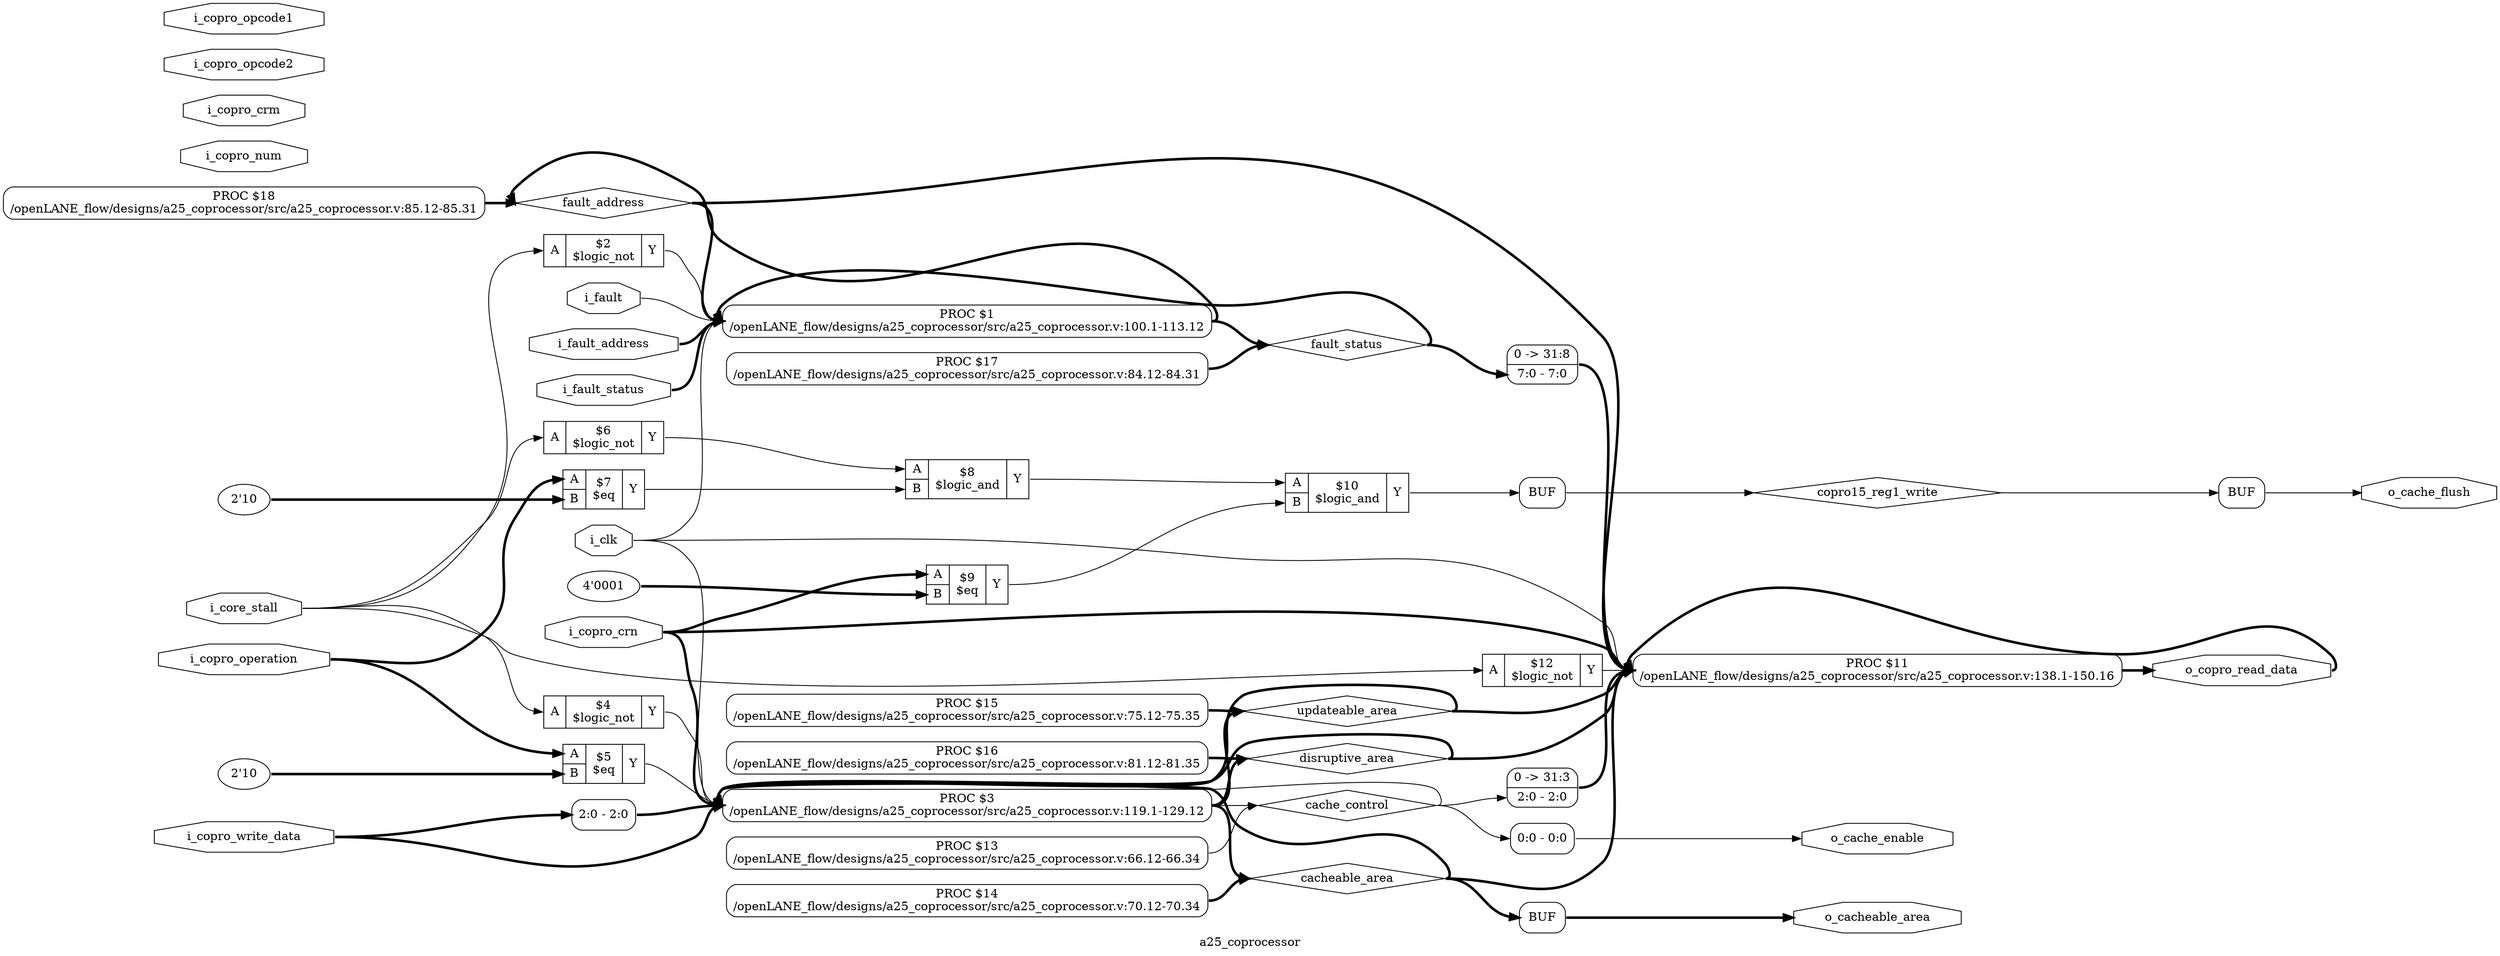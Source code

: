 digraph "a25_coprocessor" {
label="a25_coprocessor";
rankdir="LR";
remincross=true;
n23 [ shape=diamond, label="copro15_reg1_write", color="black", fontcolor="black" ];
n24 [ shape=diamond, label="fault_address", color="black", fontcolor="black" ];
n25 [ shape=diamond, label="fault_status", color="black", fontcolor="black" ];
n26 [ shape=diamond, label="disruptive_area", color="black", fontcolor="black" ];
n27 [ shape=diamond, label="updateable_area", color="black", fontcolor="black" ];
n28 [ shape=diamond, label="cacheable_area", color="black", fontcolor="black" ];
n29 [ shape=diamond, label="cache_control", color="black", fontcolor="black" ];
n30 [ shape=octagon, label="o_cacheable_area", color="black", fontcolor="black" ];
n31 [ shape=octagon, label="o_cache_flush", color="black", fontcolor="black" ];
n32 [ shape=octagon, label="o_cache_enable", color="black", fontcolor="black" ];
n33 [ shape=octagon, label="o_copro_read_data", color="black", fontcolor="black" ];
n34 [ shape=octagon, label="i_fault_address", color="black", fontcolor="black" ];
n35 [ shape=octagon, label="i_fault_status", color="black", fontcolor="black" ];
n36 [ shape=octagon, label="i_fault", color="black", fontcolor="black" ];
n37 [ shape=octagon, label="i_copro_write_data", color="black", fontcolor="black" ];
n38 [ shape=octagon, label="i_copro_operation", color="black", fontcolor="black" ];
n39 [ shape=octagon, label="i_copro_num", color="black", fontcolor="black" ];
n40 [ shape=octagon, label="i_copro_crm", color="black", fontcolor="black" ];
n41 [ shape=octagon, label="i_copro_crn", color="black", fontcolor="black" ];
n42 [ shape=octagon, label="i_copro_opcode2", color="black", fontcolor="black" ];
n43 [ shape=octagon, label="i_copro_opcode1", color="black", fontcolor="black" ];
n44 [ shape=octagon, label="i_core_stall", color="black", fontcolor="black" ];
n45 [ shape=octagon, label="i_clk", color="black", fontcolor="black" ];
c48 [ shape=record, label="{{<p46> A}|$12\n$logic_not|{<p47> Y}}" ];
c50 [ shape=record, label="{{<p46> A|<p49> B}|$10\n$logic_and|{<p47> Y}}" ];
v0 [ label="4'0001" ];
c51 [ shape=record, label="{{<p46> A|<p49> B}|$9\n$eq|{<p47> Y}}" ];
c52 [ shape=record, label="{{<p46> A|<p49> B}|$8\n$logic_and|{<p47> Y}}" ];
v1 [ label="2'10" ];
c53 [ shape=record, label="{{<p46> A|<p49> B}|$7\n$eq|{<p47> Y}}" ];
c54 [ shape=record, label="{{<p46> A}|$6\n$logic_not|{<p47> Y}}" ];
v2 [ label="2'10" ];
c55 [ shape=record, label="{{<p46> A|<p49> B}|$5\n$eq|{<p47> Y}}" ];
c56 [ shape=record, label="{{<p46> A}|$4\n$logic_not|{<p47> Y}}" ];
c57 [ shape=record, label="{{<p46> A}|$2\n$logic_not|{<p47> Y}}" ];
p3 [shape=box, style=rounded, label="PROC $18\n/openLANE_flow/designs/a25_coprocessor/src/a25_coprocessor.v:85.12-85.31"];
p4 [shape=box, style=rounded, label="PROC $17\n/openLANE_flow/designs/a25_coprocessor/src/a25_coprocessor.v:84.12-84.31"];
p5 [shape=box, style=rounded, label="PROC $16\n/openLANE_flow/designs/a25_coprocessor/src/a25_coprocessor.v:81.12-81.35"];
p6 [shape=box, style=rounded, label="PROC $15\n/openLANE_flow/designs/a25_coprocessor/src/a25_coprocessor.v:75.12-75.35"];
p7 [shape=box, style=rounded, label="PROC $14\n/openLANE_flow/designs/a25_coprocessor/src/a25_coprocessor.v:70.12-70.34"];
p8 [shape=box, style=rounded, label="PROC $13\n/openLANE_flow/designs/a25_coprocessor/src/a25_coprocessor.v:66.12-66.34"];
x10 [ shape=record, style=rounded, label="0 -&gt; 31:3 |<s0> 2:0 - 2:0 " ];
x11 [ shape=record, style=rounded, label="0 -&gt; 31:8 |<s0> 7:0 - 7:0 " ];
p9 [shape=box, style=rounded, label="PROC $11\n/openLANE_flow/designs/a25_coprocessor/src/a25_coprocessor.v:138.1-150.16"];
x13 [ shape=record, style=rounded, label="<s0> 2:0 - 2:0 " ];
p12 [shape=box, style=rounded, label="PROC $3\n/openLANE_flow/designs/a25_coprocessor/src/a25_coprocessor.v:119.1-129.12"];
p14 [shape=box, style=rounded, label="PROC $1\n/openLANE_flow/designs/a25_coprocessor/src/a25_coprocessor.v:100.1-113.12"];
x15 [ shape=record, style=rounded, label="<s0> 0:0 - 0:0 " ];
x16 [shape=box, style=rounded, label="BUF"];
x17 [shape=box, style=rounded, label="BUF"];
x18 [shape=box, style=rounded, label="BUF"];
c51:p47:e -> c50:p49:w [color="black", label=""];
c52:p47:e -> c50:p46:w [color="black", label=""];
c53:p47:e -> c52:p49:w [color="black", label=""];
c54:p47:e -> c52:p46:w [color="black", label=""];
c55:p47:e -> p12:w [color="black", label=""];
c56:p47:e -> p12:w [color="black", label=""];
c57:p47:e -> p14:w [color="black", label=""];
x18:e:e -> n23:w [color="black", label=""];
n23:e -> x16:w:w [color="black", label=""];
p14:e -> n24:w [color="black", style="setlinewidth(3)", label=""];
p3:e -> n24:w [color="black", style="setlinewidth(3)", label=""];
n24:e -> p14:w [color="black", style="setlinewidth(3)", label=""];
n24:e -> p9:w [color="black", style="setlinewidth(3)", label=""];
p14:e -> n25:w [color="black", style="setlinewidth(3)", label=""];
p4:e -> n25:w [color="black", style="setlinewidth(3)", label=""];
n25:e -> p14:w [color="black", style="setlinewidth(3)", label=""];
n25:e -> x11:s0:w [color="black", style="setlinewidth(3)", label=""];
p12:e -> n26:w [color="black", style="setlinewidth(3)", label=""];
p5:e -> n26:w [color="black", style="setlinewidth(3)", label=""];
n26:e -> p12:w [color="black", style="setlinewidth(3)", label=""];
n26:e -> p9:w [color="black", style="setlinewidth(3)", label=""];
p12:e -> n27:w [color="black", style="setlinewidth(3)", label=""];
p6:e -> n27:w [color="black", style="setlinewidth(3)", label=""];
n27:e -> p12:w [color="black", style="setlinewidth(3)", label=""];
n27:e -> p9:w [color="black", style="setlinewidth(3)", label=""];
p12:e -> n28:w [color="black", style="setlinewidth(3)", label=""];
p7:e -> n28:w [color="black", style="setlinewidth(3)", label=""];
n28:e -> p12:w [color="black", style="setlinewidth(3)", label=""];
n28:e -> p9:w [color="black", style="setlinewidth(3)", label=""];
n28:e -> x17:w:w [color="black", style="setlinewidth(3)", label=""];
p12:e -> n29:w [color="black", label=""];
p8:e -> n29:w [color="black", label=""];
n29:e -> p12:w [color="black", label=""];
n29:e -> x10:s0:w [color="black", label=""];
n29:e -> x15:s0:w [color="black", label=""];
x17:e:e -> n30:w [color="black", style="setlinewidth(3)", label=""];
x16:e:e -> n31:w [color="black", label=""];
x15:e -> n32:w [color="black", label=""];
p9:e -> n33:w [color="black", style="setlinewidth(3)", label=""];
n33:e -> p9:w [color="black", style="setlinewidth(3)", label=""];
n34:e -> p14:w [color="black", style="setlinewidth(3)", label=""];
n35:e -> p14:w [color="black", style="setlinewidth(3)", label=""];
n36:e -> p14:w [color="black", label=""];
n37:e -> p12:w [color="black", style="setlinewidth(3)", label=""];
n37:e -> x13:s0:w [color="black", style="setlinewidth(3)", label=""];
n38:e -> c53:p46:w [color="black", style="setlinewidth(3)", label=""];
n38:e -> c55:p46:w [color="black", style="setlinewidth(3)", label=""];
n41:e -> c51:p46:w [color="black", style="setlinewidth(3)", label=""];
n41:e -> p12:w [color="black", style="setlinewidth(3)", label=""];
n41:e -> p9:w [color="black", style="setlinewidth(3)", label=""];
n44:e -> c48:p46:w [color="black", label=""];
n44:e -> c54:p46:w [color="black", label=""];
n44:e -> c56:p46:w [color="black", label=""];
n44:e -> c57:p46:w [color="black", label=""];
n45:e -> p12:w [color="black", label=""];
n45:e -> p14:w [color="black", label=""];
n45:e -> p9:w [color="black", label=""];
c48:p47:e -> p9:w [color="black", label=""];
c50:p47:e -> x18:w:w [color="black", label=""];
v0:e -> c51:p49:w [color="black", style="setlinewidth(3)", label=""];
v1:e -> c53:p49:w [color="black", style="setlinewidth(3)", label=""];
v2:e -> c55:p49:w [color="black", style="setlinewidth(3)", label=""];
x10:e -> p9:w [color="black", style="setlinewidth(3)", label=""];
x11:e -> p9:w [color="black", style="setlinewidth(3)", label=""];
x13:e -> p12:w [color="black", style="setlinewidth(3)", label=""];
}
